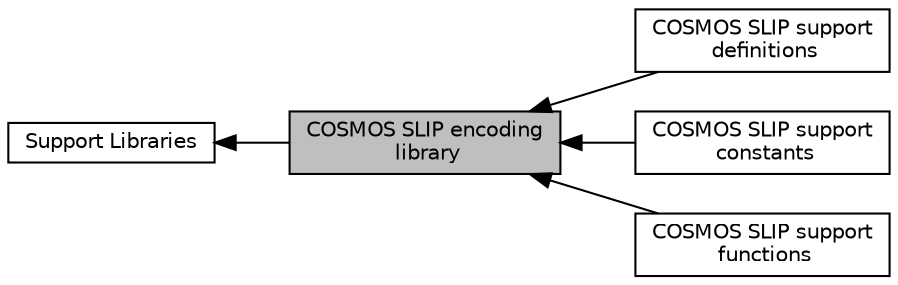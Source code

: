 digraph "COSMOS SLIP encoding library"
{
  edge [fontname="Helvetica",fontsize="10",labelfontname="Helvetica",labelfontsize="10"];
  node [fontname="Helvetica",fontsize="10",shape=record];
  rankdir=LR;
  Node3 [label="COSMOS SLIP support\l definitions",height=0.2,width=0.4,color="black", fillcolor="white", style="filled",URL="$group__sliplib__definitions.html"];
  Node1 [label="Support Libraries",height=0.2,width=0.4,color="black", fillcolor="white", style="filled",URL="$group__support.html"];
  Node2 [label="COSMOS SLIP support\l constants",height=0.2,width=0.4,color="black", fillcolor="white", style="filled",URL="$group__sliplib__constants.html"];
  Node0 [label="COSMOS SLIP encoding\l library",height=0.2,width=0.4,color="black", fillcolor="grey75", style="filled", fontcolor="black"];
  Node4 [label="COSMOS SLIP support\l functions",height=0.2,width=0.4,color="black", fillcolor="white", style="filled",URL="$group__sliplib__functions.html"];
  Node1->Node0 [shape=plaintext, dir="back", style="solid"];
  Node0->Node2 [shape=plaintext, dir="back", style="solid"];
  Node0->Node3 [shape=plaintext, dir="back", style="solid"];
  Node0->Node4 [shape=plaintext, dir="back", style="solid"];
}
